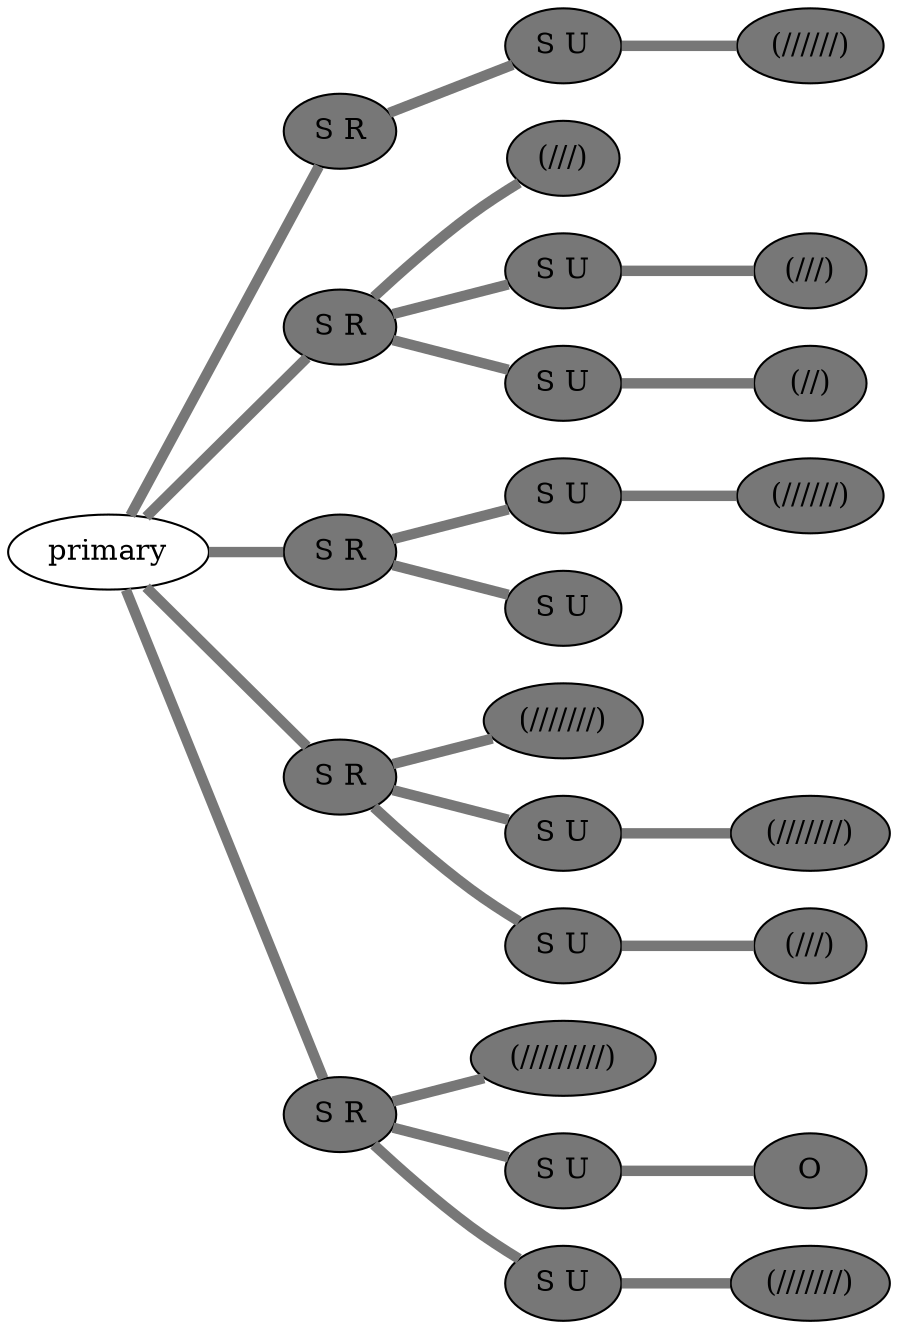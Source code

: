 graph {
 graph [rankdir=LR]
"1" [qtype="pendant_node", pendant_colors="#777777", pendant_ply="S", pendant_attach="R", pendant_length="38", label="S R", style=filled, fillcolor="#777777"]
"primary" -- "1" [qtype="pendant_link",penwidth=5,color="#777777"]
"1s1" [qtype="pendant_node", pendant_colors="#777777", pendant_ply="S", pendant_attach="U", pendant_length="18", label="S U", style=filled, fillcolor="#777777"]
"1" -- "1s1" [qtype="pendant_link",penwidth=5,color="#777777"]
"1s1:0" [qtype="knot_node", knot_value="6", knot_type="L", knot_position="8.0", knot_spin="S", label="(//////)", style=filled, fillcolor="#777777"]
"1s1" -- "1s1:0" [qtype="knot_link",penwidth=5,color="#777777"]
"2" [qtype="pendant_node", pendant_colors="#777777", pendant_ply="S", pendant_attach="R", pendant_length="36", label="S R", style=filled, fillcolor="#777777"]
"primary" -- "2" [qtype="pendant_link",penwidth=5,color="#777777"]
"2:0" [qtype="knot_node", knot_value="3", knot_type="L", knot_position="10.5", knot_spin="S", label="(///)", style=filled, fillcolor="#777777"]
"2" -- "2:0" [qtype="knot_link",penwidth=5,color="#777777"]
"2s1" [qtype="pendant_node", pendant_colors="#777777", pendant_ply="S", pendant_attach="U", pendant_length="16", label="S U", style=filled, fillcolor="#777777"]
"2" -- "2s1" [qtype="pendant_link",penwidth=5,color="#777777"]
"2s1:0" [qtype="knot_node", knot_value="3", knot_type="L", knot_position="7.0", knot_spin="S", label="(///)", style=filled, fillcolor="#777777"]
"2s1" -- "2s1:0" [qtype="knot_link",penwidth=5,color="#777777"]
"2s2" [qtype="pendant_node", pendant_colors="#777777", pendant_ply="S", pendant_attach="U", pendant_length="23", label="S U", style=filled, fillcolor="#777777"]
"2" -- "2s2" [qtype="pendant_link",penwidth=5,color="#777777"]
"2s2:0" [qtype="knot_node", knot_value="2", knot_type="L", knot_position="7.5", knot_spin="S", label="(//)", style=filled, fillcolor="#777777"]
"2s2" -- "2s2:0" [qtype="knot_link",penwidth=5,color="#777777"]
"3" [qtype="pendant_node", pendant_colors="#777777", pendant_ply="S", pendant_attach="R", pendant_length="36", label="S R", style=filled, fillcolor="#777777"]
"primary" -- "3" [qtype="pendant_link",penwidth=5,color="#777777"]
"3s1" [qtype="pendant_node", pendant_colors="#777777", pendant_ply="S", pendant_attach="U", pendant_length="9", label="S U", style=filled, fillcolor="#777777"]
"3" -- "3s1" [qtype="pendant_link",penwidth=5,color="#777777"]
"3s1:0" [qtype="knot_node", knot_value="6", knot_type="L", knot_position="7.5", knot_spin="S", label="(//////)", style=filled, fillcolor="#777777"]
"3s1" -- "3s1:0" [qtype="knot_link",penwidth=5,color="#777777"]
"3s2" [qtype="pendant_node", pendant_colors="#777777", pendant_ply="S", pendant_attach="U", pendant_length="19", label="S U", style=filled, fillcolor="#777777"]
"3" -- "3s2" [qtype="pendant_link",penwidth=5,color="#777777"]
"4" [qtype="pendant_node", pendant_colors="#777777", pendant_ply="S", pendant_attach="R", pendant_length="23", label="S R", style=filled, fillcolor="#777777"]
"primary" -- "4" [qtype="pendant_link",penwidth=5,color="#777777"]
"4:0" [qtype="knot_node", knot_value="7", knot_type="L", knot_position="11.0", knot_spin="S", label="(///////)", style=filled, fillcolor="#777777"]
"4" -- "4:0" [qtype="knot_link",penwidth=5,color="#777777"]
"4s1" [qtype="pendant_node", pendant_colors="#777777", pendant_ply="S", pendant_attach="U", pendant_length="10", label="S U", style=filled, fillcolor="#777777"]
"4" -- "4s1" [qtype="pendant_link",penwidth=5,color="#777777"]
"4s1:0" [qtype="knot_node", knot_value="7", knot_type="L", knot_position="8.0", knot_spin="S", label="(///////)", style=filled, fillcolor="#777777"]
"4s1" -- "4s1:0" [qtype="knot_link",penwidth=5,color="#777777"]
"4s2" [qtype="pendant_node", pendant_colors="#777777", pendant_ply="S", pendant_attach="U", pendant_length="22", label="S U", style=filled, fillcolor="#777777"]
"4" -- "4s2" [qtype="pendant_link",penwidth=5,color="#777777"]
"4s2:0" [qtype="knot_node", knot_value="3", knot_type="L", knot_position="8.0", knot_spin="S", label="(///)", style=filled, fillcolor="#777777"]
"4s2" -- "4s2:0" [qtype="knot_link",penwidth=5,color="#777777"]
"5" [qtype="pendant_node", pendant_colors="#777777", pendant_ply="S", pendant_attach="R", pendant_length="31", label="S R", style=filled, fillcolor="#777777"]
"primary" -- "5" [qtype="pendant_link",penwidth=5,color="#777777"]
"5:0" [qtype="knot_node", knot_value="9", knot_type="L", knot_position="11.0", knot_spin="S", label="(/////////)", style=filled, fillcolor="#777777"]
"5" -- "5:0" [qtype="knot_link",penwidth=5,color="#777777"]
"5s1" [qtype="pendant_node", pendant_colors="#777777", pendant_ply="S", pendant_attach="U", pendant_length="21", label="S U", style=filled, fillcolor="#777777"]
"5" -- "5s1" [qtype="pendant_link",penwidth=5,color="#777777"]
"5s1:0" [qtype="knot_node", knot_value="1", knot_type="S", knot_position="3.5", knot_spin="Z", label="O", style=filled, fillcolor="#777777"]
"5s1" -- "5s1:0" [qtype="knot_link",penwidth=5,color="#777777"]
"5s2" [qtype="pendant_node", pendant_colors="#777777", pendant_ply="S", pendant_attach="U", pendant_length="20", label="S U", style=filled, fillcolor="#777777"]
"5" -- "5s2" [qtype="pendant_link",penwidth=5,color="#777777"]
"5s2:0" [qtype="knot_node", knot_value="7", knot_type="L", knot_position="7.5", knot_spin="S", label="(///////)", style=filled, fillcolor="#777777"]
"5s2" -- "5s2:0" [qtype="knot_link",penwidth=5,color="#777777"]
}
